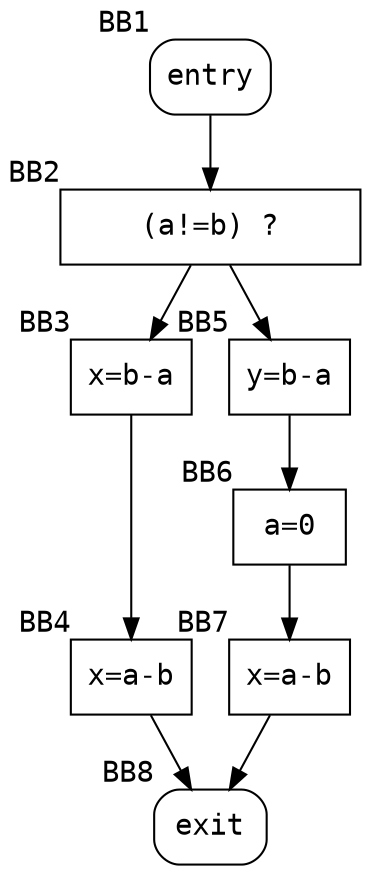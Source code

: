 digraph ControlFlowGraph {
    // Graph settings for better layout
    rankdir=TB;
    node [shape=box, fontname="monospace"];
    edge [fontname="monospace"];
    
    // Define special nodes
    entry [label="entry", shape=box, style="rounded"];
    exit [label="exit", shape=box, style="rounded"];
    
    // Condition node with better text handling
    condition [label="(a!=b) ?", shape=box, width=2];
    
    // Label nodes with BB identifiers
    entry [xlabel="BB1"];
    condition [xlabel="BB2"];
    assign_x_b_minus_a [label="x=b-a", xlabel="BB3"];
    assign_x_a_minus_b_left [label="x=a-b", xlabel="BB4"];
    assign_y_b_minus_a [label="y=b-a", xlabel="BB5"];
    assign_a_0 [label="a=0", xlabel="BB6"];
    assign_x_a_minus_b_right [label="x=a-b", xlabel="BB7"];
    exit [xlabel="BB8"];
    
    // Create the edges
    entry -> condition;
    condition -> assign_x_b_minus_a;
    condition -> assign_y_b_minus_a;
    assign_x_b_minus_a -> assign_x_a_minus_b_left;
    assign_y_b_minus_a -> assign_a_0;
    assign_a_0 -> assign_x_a_minus_b_right;
    assign_x_a_minus_b_left -> exit;
    assign_x_a_minus_b_right -> exit;
}
